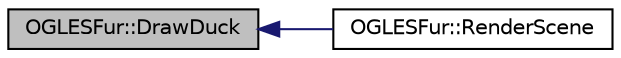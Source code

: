 digraph "OGLESFur::DrawDuck"
{
  edge [fontname="Helvetica",fontsize="10",labelfontname="Helvetica",labelfontsize="10"];
  node [fontname="Helvetica",fontsize="10",shape=record];
  rankdir="LR";
  Node1 [label="OGLESFur::DrawDuck",height=0.2,width=0.4,color="black", fillcolor="grey75", style="filled", fontcolor="black"];
  Node1 -> Node2 [dir="back",color="midnightblue",fontsize="10",style="solid",fontname="Helvetica"];
  Node2 [label="OGLESFur::RenderScene",height=0.2,width=0.4,color="black", fillcolor="white", style="filled",URL="$class_o_g_l_e_s_fur.html#a48afd2a178887b797e9fc6a5948286d9"];
}
